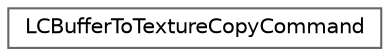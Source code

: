 digraph "类继承关系图"
{
 // LATEX_PDF_SIZE
  bgcolor="transparent";
  edge [fontname=Helvetica,fontsize=10,labelfontname=Helvetica,labelfontsize=10];
  node [fontname=Helvetica,fontsize=10,shape=box,height=0.2,width=0.4];
  rankdir="LR";
  Node0 [id="Node000000",label="LCBufferToTextureCopyCommand",height=0.2,width=0.4,color="grey40", fillcolor="white", style="filled",URL="$struct_l_c_buffer_to_texture_copy_command.html",tooltip=" "];
}
